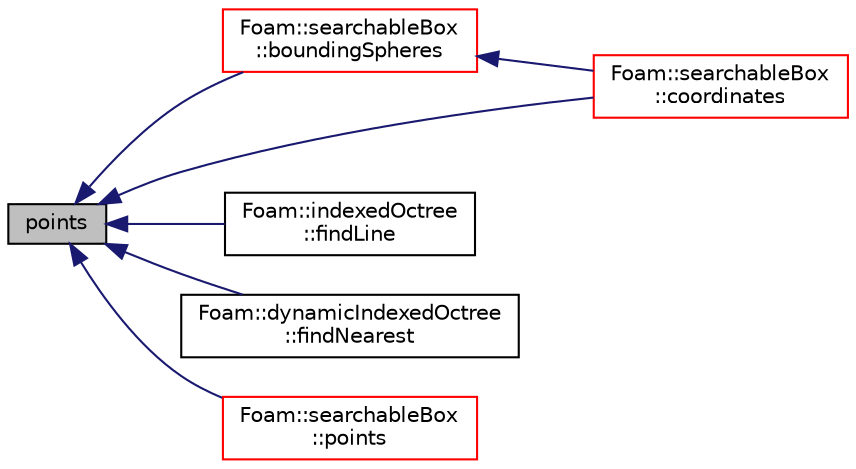 digraph "points"
{
  bgcolor="transparent";
  edge [fontname="Helvetica",fontsize="10",labelfontname="Helvetica",labelfontsize="10"];
  node [fontname="Helvetica",fontsize="10",shape=record];
  rankdir="LR";
  Node1 [label="points",height=0.2,width=0.4,color="black", fillcolor="grey75", style="filled", fontcolor="black"];
  Node1 -> Node2 [dir="back",color="midnightblue",fontsize="10",style="solid",fontname="Helvetica"];
  Node2 [label="Foam::searchableBox\l::boundingSpheres",height=0.2,width=0.4,color="red",URL="$a02330.html#af4690dee4a2416d50cd4376b4f6fad03",tooltip="Get bounding spheres (centre and radius squared), one per element. "];
  Node2 -> Node3 [dir="back",color="midnightblue",fontsize="10",style="solid",fontname="Helvetica"];
  Node3 [label="Foam::searchableBox\l::coordinates",height=0.2,width=0.4,color="red",URL="$a02330.html#a7ba58f56633b4eaeeef7f1a911d3a33b",tooltip="Get representative set of element coordinates. "];
  Node1 -> Node3 [dir="back",color="midnightblue",fontsize="10",style="solid",fontname="Helvetica"];
  Node1 -> Node4 [dir="back",color="midnightblue",fontsize="10",style="solid",fontname="Helvetica"];
  Node4 [label="Foam::indexedOctree\l::findLine",height=0.2,width=0.4,color="black",URL="$a01075.html#a5ea4de17765469b3b644491ff9134808"];
  Node1 -> Node5 [dir="back",color="midnightblue",fontsize="10",style="solid",fontname="Helvetica"];
  Node5 [label="Foam::dynamicIndexedOctree\l::findNearest",height=0.2,width=0.4,color="black",URL="$a00611.html#a2db1ff77908c7819fb3e192caa364040",tooltip="Low level: calculate nearest starting from subnode. "];
  Node1 -> Node6 [dir="back",color="midnightblue",fontsize="10",style="solid",fontname="Helvetica"];
  Node6 [label="Foam::searchableBox\l::points",height=0.2,width=0.4,color="red",URL="$a02330.html#a02ab6d43a4618415b761ee351284437e",tooltip="Get the points that define the surface. "];
}
